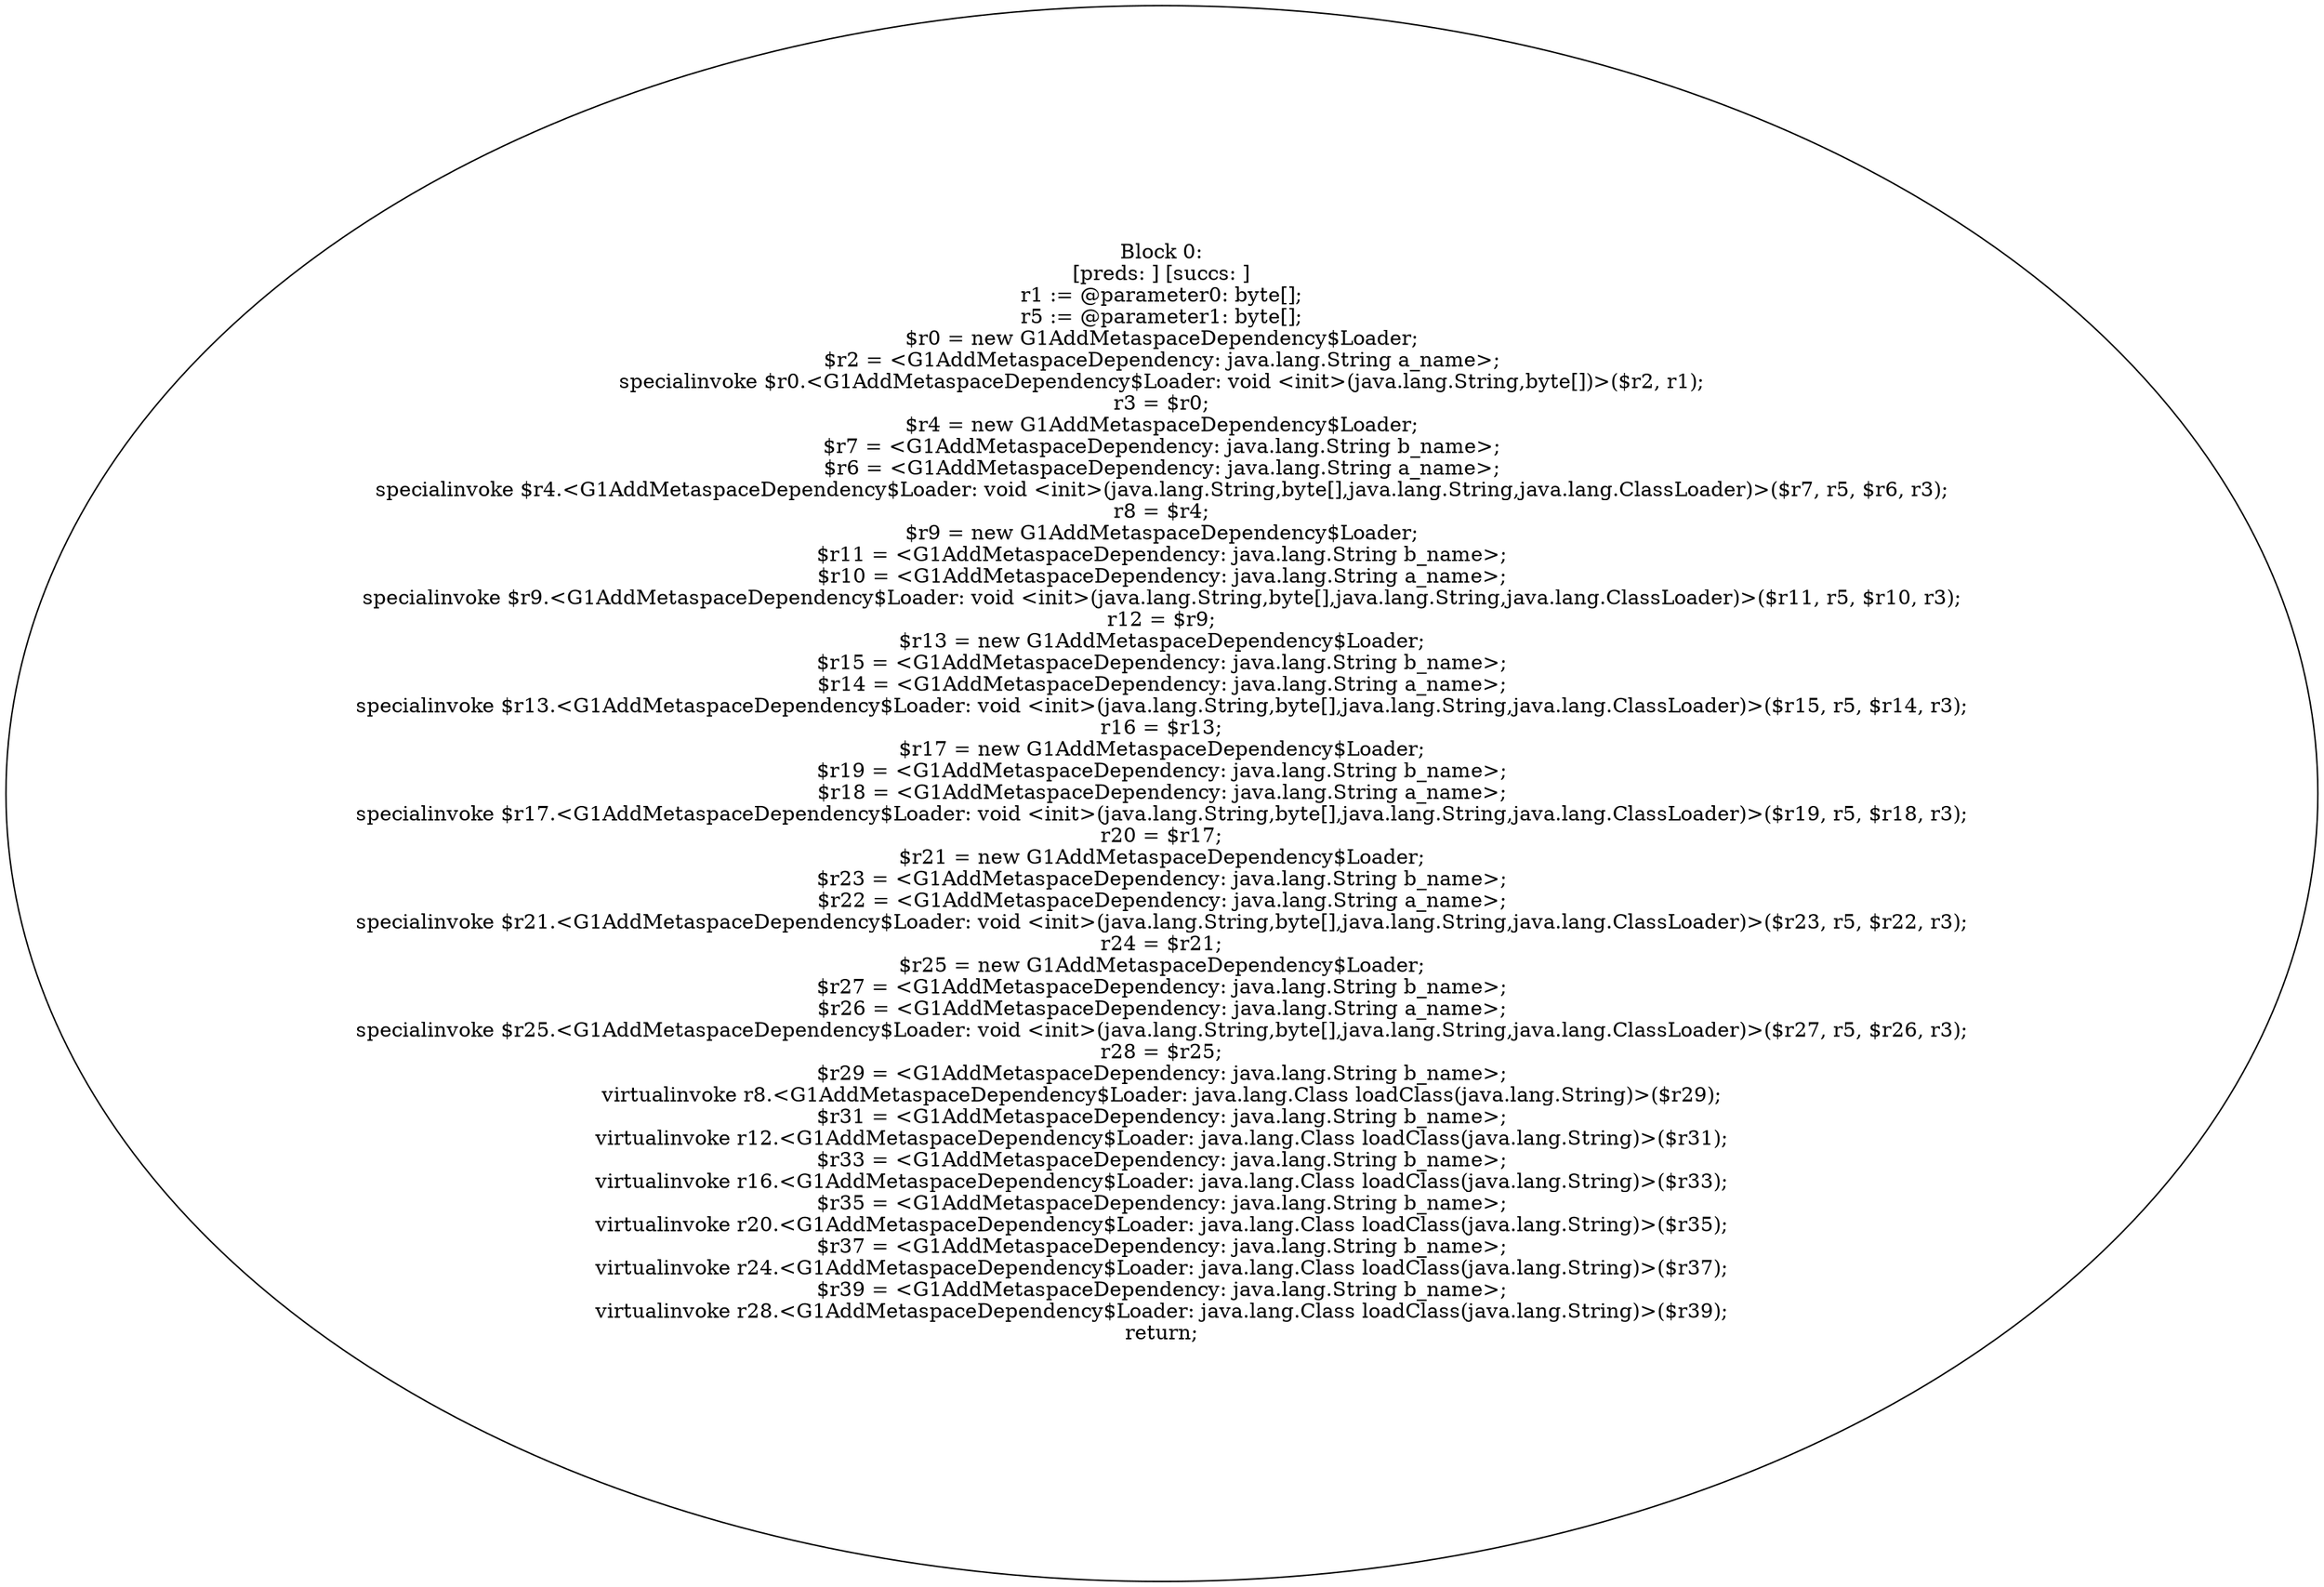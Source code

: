 digraph "unitGraph" {
    "Block 0:
[preds: ] [succs: ]
r1 := @parameter0: byte[];
r5 := @parameter1: byte[];
$r0 = new G1AddMetaspaceDependency$Loader;
$r2 = <G1AddMetaspaceDependency: java.lang.String a_name>;
specialinvoke $r0.<G1AddMetaspaceDependency$Loader: void <init>(java.lang.String,byte[])>($r2, r1);
r3 = $r0;
$r4 = new G1AddMetaspaceDependency$Loader;
$r7 = <G1AddMetaspaceDependency: java.lang.String b_name>;
$r6 = <G1AddMetaspaceDependency: java.lang.String a_name>;
specialinvoke $r4.<G1AddMetaspaceDependency$Loader: void <init>(java.lang.String,byte[],java.lang.String,java.lang.ClassLoader)>($r7, r5, $r6, r3);
r8 = $r4;
$r9 = new G1AddMetaspaceDependency$Loader;
$r11 = <G1AddMetaspaceDependency: java.lang.String b_name>;
$r10 = <G1AddMetaspaceDependency: java.lang.String a_name>;
specialinvoke $r9.<G1AddMetaspaceDependency$Loader: void <init>(java.lang.String,byte[],java.lang.String,java.lang.ClassLoader)>($r11, r5, $r10, r3);
r12 = $r9;
$r13 = new G1AddMetaspaceDependency$Loader;
$r15 = <G1AddMetaspaceDependency: java.lang.String b_name>;
$r14 = <G1AddMetaspaceDependency: java.lang.String a_name>;
specialinvoke $r13.<G1AddMetaspaceDependency$Loader: void <init>(java.lang.String,byte[],java.lang.String,java.lang.ClassLoader)>($r15, r5, $r14, r3);
r16 = $r13;
$r17 = new G1AddMetaspaceDependency$Loader;
$r19 = <G1AddMetaspaceDependency: java.lang.String b_name>;
$r18 = <G1AddMetaspaceDependency: java.lang.String a_name>;
specialinvoke $r17.<G1AddMetaspaceDependency$Loader: void <init>(java.lang.String,byte[],java.lang.String,java.lang.ClassLoader)>($r19, r5, $r18, r3);
r20 = $r17;
$r21 = new G1AddMetaspaceDependency$Loader;
$r23 = <G1AddMetaspaceDependency: java.lang.String b_name>;
$r22 = <G1AddMetaspaceDependency: java.lang.String a_name>;
specialinvoke $r21.<G1AddMetaspaceDependency$Loader: void <init>(java.lang.String,byte[],java.lang.String,java.lang.ClassLoader)>($r23, r5, $r22, r3);
r24 = $r21;
$r25 = new G1AddMetaspaceDependency$Loader;
$r27 = <G1AddMetaspaceDependency: java.lang.String b_name>;
$r26 = <G1AddMetaspaceDependency: java.lang.String a_name>;
specialinvoke $r25.<G1AddMetaspaceDependency$Loader: void <init>(java.lang.String,byte[],java.lang.String,java.lang.ClassLoader)>($r27, r5, $r26, r3);
r28 = $r25;
$r29 = <G1AddMetaspaceDependency: java.lang.String b_name>;
virtualinvoke r8.<G1AddMetaspaceDependency$Loader: java.lang.Class loadClass(java.lang.String)>($r29);
$r31 = <G1AddMetaspaceDependency: java.lang.String b_name>;
virtualinvoke r12.<G1AddMetaspaceDependency$Loader: java.lang.Class loadClass(java.lang.String)>($r31);
$r33 = <G1AddMetaspaceDependency: java.lang.String b_name>;
virtualinvoke r16.<G1AddMetaspaceDependency$Loader: java.lang.Class loadClass(java.lang.String)>($r33);
$r35 = <G1AddMetaspaceDependency: java.lang.String b_name>;
virtualinvoke r20.<G1AddMetaspaceDependency$Loader: java.lang.Class loadClass(java.lang.String)>($r35);
$r37 = <G1AddMetaspaceDependency: java.lang.String b_name>;
virtualinvoke r24.<G1AddMetaspaceDependency$Loader: java.lang.Class loadClass(java.lang.String)>($r37);
$r39 = <G1AddMetaspaceDependency: java.lang.String b_name>;
virtualinvoke r28.<G1AddMetaspaceDependency$Loader: java.lang.Class loadClass(java.lang.String)>($r39);
return;
"
}
